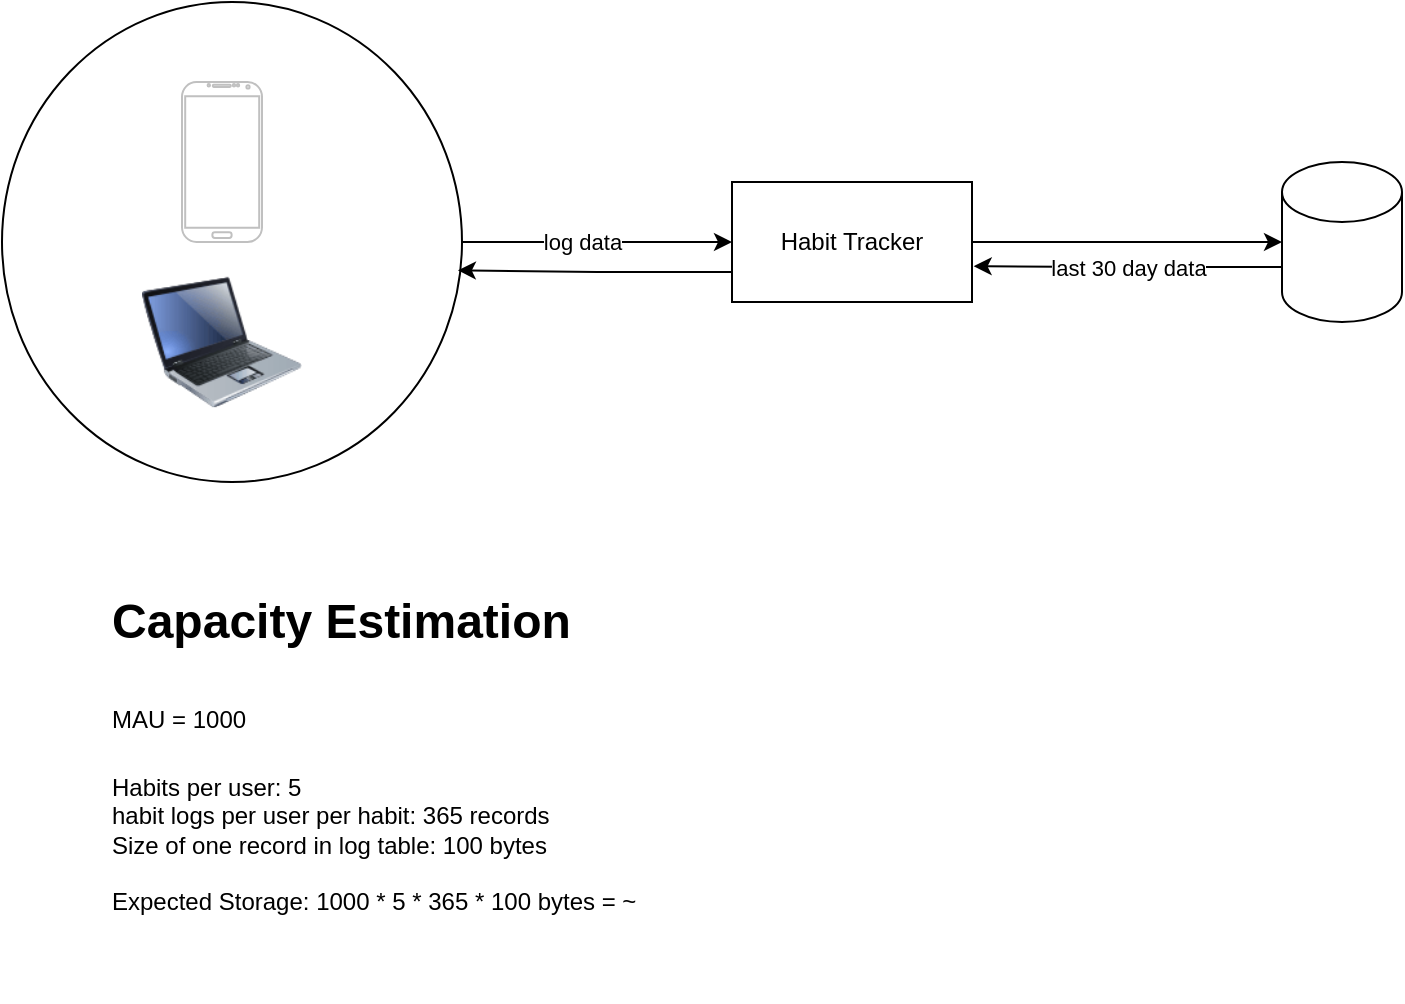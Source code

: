 <mxfile version="21.4.0" type="github">
  <diagram name="Page-1" id="PKYOwJgA0W5mVfVy_u2j">
    <mxGraphModel dx="918" dy="500" grid="1" gridSize="10" guides="1" tooltips="1" connect="1" arrows="1" fold="1" page="1" pageScale="1" pageWidth="827" pageHeight="1169" math="0" shadow="0">
      <root>
        <mxCell id="0" />
        <mxCell id="1" parent="0" />
        <mxCell id="gSpILQrH3rq0S7nYd8wU-1" value="" style="verticalLabelPosition=bottom;verticalAlign=top;html=1;shadow=0;dashed=0;strokeWidth=1;shape=mxgraph.android.phone2;strokeColor=#c0c0c0;" vertex="1" parent="1">
          <mxGeometry x="140" y="140" width="40" height="80" as="geometry" />
        </mxCell>
        <mxCell id="gSpILQrH3rq0S7nYd8wU-3" value="" style="image;html=1;image=img/lib/clip_art/computers/Laptop_128x128.png" vertex="1" parent="1">
          <mxGeometry x="120" y="230" width="80" height="80" as="geometry" />
        </mxCell>
        <mxCell id="gSpILQrH3rq0S7nYd8wU-6" value="" style="edgeStyle=orthogonalEdgeStyle;rounded=0;orthogonalLoop=1;jettySize=auto;html=1;" edge="1" parent="1" source="gSpILQrH3rq0S7nYd8wU-4" target="gSpILQrH3rq0S7nYd8wU-5">
          <mxGeometry relative="1" as="geometry" />
        </mxCell>
        <mxCell id="gSpILQrH3rq0S7nYd8wU-12" value="log data" style="edgeLabel;html=1;align=center;verticalAlign=middle;resizable=0;points=[];" vertex="1" connectable="0" parent="gSpILQrH3rq0S7nYd8wU-6">
          <mxGeometry x="-0.365" y="2" relative="1" as="geometry">
            <mxPoint x="17" y="2" as="offset" />
          </mxGeometry>
        </mxCell>
        <mxCell id="gSpILQrH3rq0S7nYd8wU-4" value="" style="ellipse;whiteSpace=wrap;html=1;fillColor=none;" vertex="1" parent="1">
          <mxGeometry x="50" y="100" width="230" height="240" as="geometry" />
        </mxCell>
        <mxCell id="gSpILQrH3rq0S7nYd8wU-8" value="" style="edgeStyle=orthogonalEdgeStyle;rounded=0;orthogonalLoop=1;jettySize=auto;html=1;entryX=0;entryY=0.5;entryDx=0;entryDy=0;entryPerimeter=0;" edge="1" parent="1" source="gSpILQrH3rq0S7nYd8wU-5" target="gSpILQrH3rq0S7nYd8wU-9">
          <mxGeometry relative="1" as="geometry">
            <mxPoint x="615" y="220" as="targetPoint" />
          </mxGeometry>
        </mxCell>
        <mxCell id="gSpILQrH3rq0S7nYd8wU-11" style="edgeStyle=orthogonalEdgeStyle;rounded=0;orthogonalLoop=1;jettySize=auto;html=1;exitX=0;exitY=0.75;exitDx=0;exitDy=0;entryX=0.991;entryY=0.559;entryDx=0;entryDy=0;entryPerimeter=0;" edge="1" parent="1" source="gSpILQrH3rq0S7nYd8wU-5" target="gSpILQrH3rq0S7nYd8wU-4">
          <mxGeometry relative="1" as="geometry" />
        </mxCell>
        <mxCell id="gSpILQrH3rq0S7nYd8wU-5" value="Habit Tracker" style="whiteSpace=wrap;html=1;fillColor=none;" vertex="1" parent="1">
          <mxGeometry x="415" y="190" width="120" height="60" as="geometry" />
        </mxCell>
        <mxCell id="gSpILQrH3rq0S7nYd8wU-10" value="last 30 day data" style="edgeStyle=orthogonalEdgeStyle;rounded=0;orthogonalLoop=1;jettySize=auto;html=1;exitX=0;exitY=0;exitDx=0;exitDy=52.5;exitPerimeter=0;entryX=1.007;entryY=0.702;entryDx=0;entryDy=0;entryPerimeter=0;" edge="1" parent="1" source="gSpILQrH3rq0S7nYd8wU-9" target="gSpILQrH3rq0S7nYd8wU-5">
          <mxGeometry relative="1" as="geometry">
            <Array as="points">
              <mxPoint x="600" y="233" />
            </Array>
          </mxGeometry>
        </mxCell>
        <mxCell id="gSpILQrH3rq0S7nYd8wU-9" value="" style="shape=cylinder3;whiteSpace=wrap;html=1;boundedLbl=1;backgroundOutline=1;size=15;" vertex="1" parent="1">
          <mxGeometry x="690" y="180" width="60" height="80" as="geometry" />
        </mxCell>
        <mxCell id="gSpILQrH3rq0S7nYd8wU-13" value="&lt;h1&gt;&lt;span style=&quot;background-color: initial;&quot;&gt;Capacity Estimation&lt;/span&gt;&lt;/h1&gt;&lt;h1&gt;&lt;span style=&quot;font-size: 12px; font-weight: 400;&quot;&gt;MAU = 1000&lt;/span&gt;&lt;/h1&gt;&lt;div&gt;&lt;span style=&quot;font-size: 12px; font-weight: 400;&quot;&gt;Habits per user: 5&lt;/span&gt;&lt;/div&gt;&lt;div&gt;&lt;span style=&quot;font-size: 12px; font-weight: 400;&quot;&gt;habit logs per user per habit: 365 records&lt;/span&gt;&lt;/div&gt;&lt;div&gt;Size of one record in log table: 100 bytes&lt;/div&gt;&lt;div&gt;&lt;span style=&quot;font-size: 12px; font-weight: 400;&quot;&gt;&lt;br&gt;&lt;/span&gt;&lt;/div&gt;&lt;div&gt;&lt;span style=&quot;font-size: 12px; font-weight: 400;&quot;&gt;Expected Storage: 1000 * 5 * 365 * 100 bytes = ~&lt;/span&gt;&lt;/div&gt;" style="text;html=1;strokeColor=none;fillColor=none;spacing=5;spacingTop=-20;whiteSpace=wrap;overflow=hidden;rounded=0;" vertex="1" parent="1">
          <mxGeometry x="100" y="390" width="590" height="210" as="geometry" />
        </mxCell>
      </root>
    </mxGraphModel>
  </diagram>
</mxfile>
